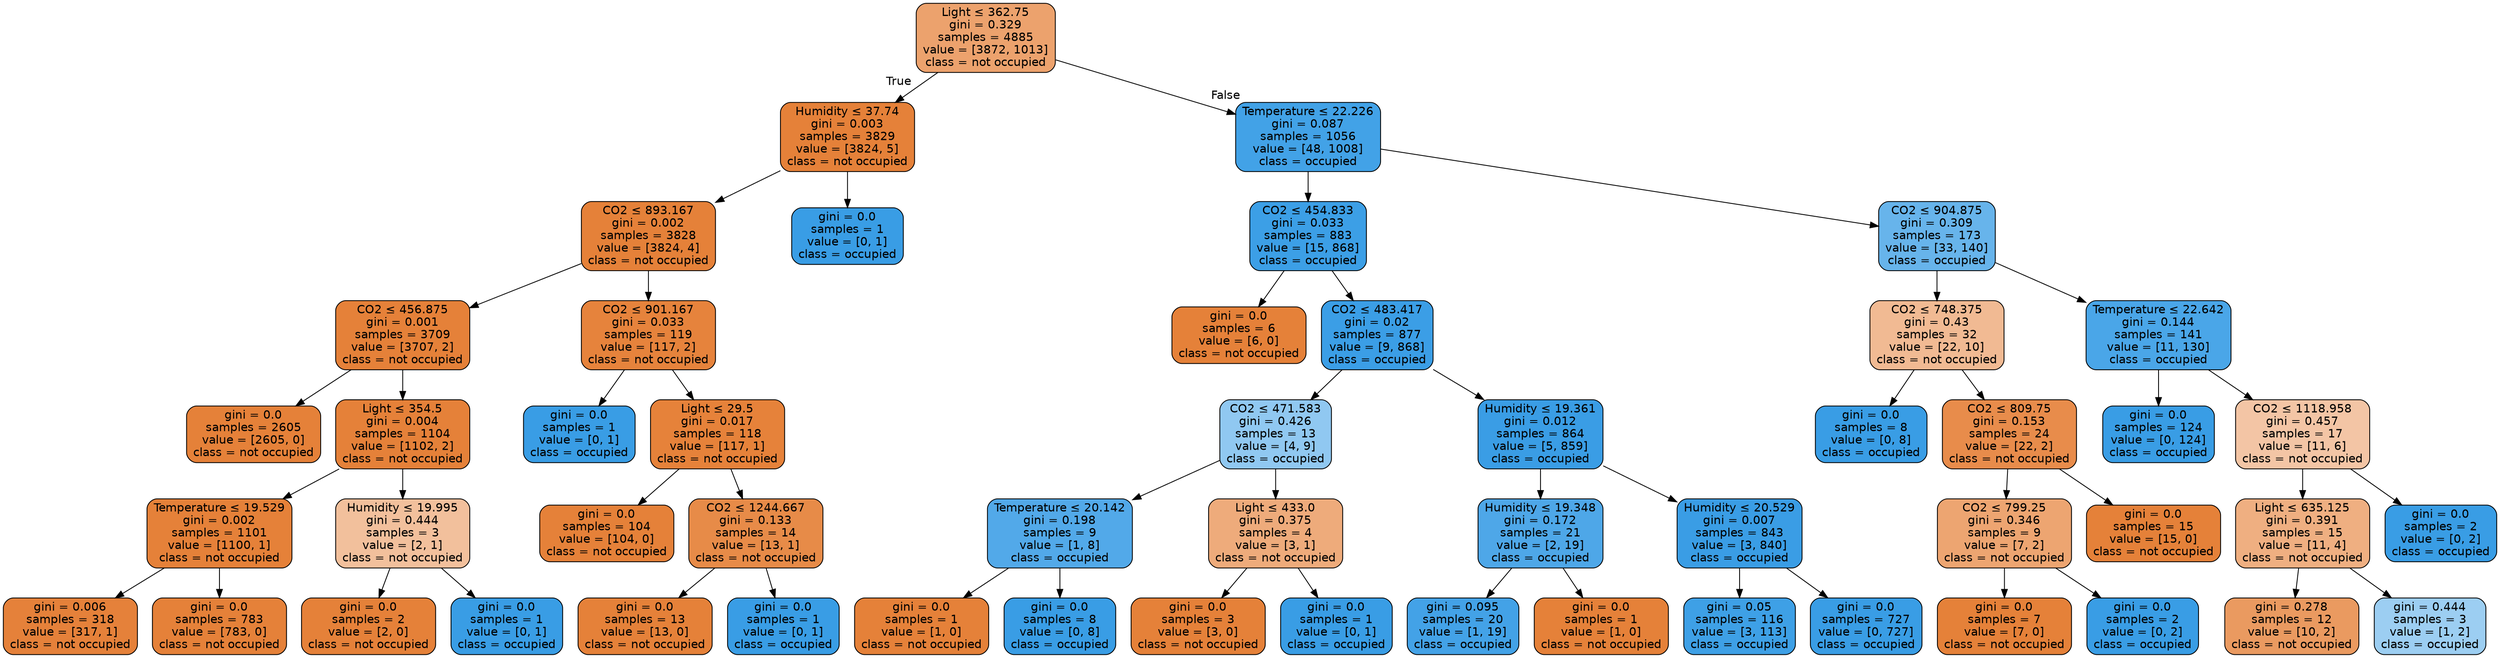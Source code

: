 digraph Tree {
node [shape=box, style="filled, rounded", color="black", fontname=helvetica] ;
edge [fontname=helvetica] ;
0 [label=<Light &le; 362.75<br/>gini = 0.329<br/>samples = 4885<br/>value = [3872, 1013]<br/>class = not occupied>, fillcolor="#e58139bc"] ;
1 [label=<Humidity &le; 37.74<br/>gini = 0.003<br/>samples = 3829<br/>value = [3824, 5]<br/>class = not occupied>, fillcolor="#e58139ff"] ;
0 -> 1 [labeldistance=2.5, labelangle=45, headlabel="True"] ;
2 [label=<CO2 &le; 893.167<br/>gini = 0.002<br/>samples = 3828<br/>value = [3824, 4]<br/>class = not occupied>, fillcolor="#e58139ff"] ;
1 -> 2 ;
3 [label=<CO2 &le; 456.875<br/>gini = 0.001<br/>samples = 3709<br/>value = [3707, 2]<br/>class = not occupied>, fillcolor="#e58139ff"] ;
2 -> 3 ;
4 [label=<gini = 0.0<br/>samples = 2605<br/>value = [2605, 0]<br/>class = not occupied>, fillcolor="#e58139ff"] ;
3 -> 4 ;
5 [label=<Light &le; 354.5<br/>gini = 0.004<br/>samples = 1104<br/>value = [1102, 2]<br/>class = not occupied>, fillcolor="#e58139ff"] ;
3 -> 5 ;
6 [label=<Temperature &le; 19.529<br/>gini = 0.002<br/>samples = 1101<br/>value = [1100, 1]<br/>class = not occupied>, fillcolor="#e58139ff"] ;
5 -> 6 ;
7 [label=<gini = 0.006<br/>samples = 318<br/>value = [317, 1]<br/>class = not occupied>, fillcolor="#e58139fe"] ;
6 -> 7 ;
8 [label=<gini = 0.0<br/>samples = 783<br/>value = [783, 0]<br/>class = not occupied>, fillcolor="#e58139ff"] ;
6 -> 8 ;
9 [label=<Humidity &le; 19.995<br/>gini = 0.444<br/>samples = 3<br/>value = [2, 1]<br/>class = not occupied>, fillcolor="#e581397f"] ;
5 -> 9 ;
10 [label=<gini = 0.0<br/>samples = 2<br/>value = [2, 0]<br/>class = not occupied>, fillcolor="#e58139ff"] ;
9 -> 10 ;
11 [label=<gini = 0.0<br/>samples = 1<br/>value = [0, 1]<br/>class = occupied>, fillcolor="#399de5ff"] ;
9 -> 11 ;
12 [label=<CO2 &le; 901.167<br/>gini = 0.033<br/>samples = 119<br/>value = [117, 2]<br/>class = not occupied>, fillcolor="#e58139fb"] ;
2 -> 12 ;
13 [label=<gini = 0.0<br/>samples = 1<br/>value = [0, 1]<br/>class = occupied>, fillcolor="#399de5ff"] ;
12 -> 13 ;
14 [label=<Light &le; 29.5<br/>gini = 0.017<br/>samples = 118<br/>value = [117, 1]<br/>class = not occupied>, fillcolor="#e58139fd"] ;
12 -> 14 ;
15 [label=<gini = 0.0<br/>samples = 104<br/>value = [104, 0]<br/>class = not occupied>, fillcolor="#e58139ff"] ;
14 -> 15 ;
16 [label=<CO2 &le; 1244.667<br/>gini = 0.133<br/>samples = 14<br/>value = [13, 1]<br/>class = not occupied>, fillcolor="#e58139eb"] ;
14 -> 16 ;
17 [label=<gini = 0.0<br/>samples = 13<br/>value = [13, 0]<br/>class = not occupied>, fillcolor="#e58139ff"] ;
16 -> 17 ;
18 [label=<gini = 0.0<br/>samples = 1<br/>value = [0, 1]<br/>class = occupied>, fillcolor="#399de5ff"] ;
16 -> 18 ;
19 [label=<gini = 0.0<br/>samples = 1<br/>value = [0, 1]<br/>class = occupied>, fillcolor="#399de5ff"] ;
1 -> 19 ;
20 [label=<Temperature &le; 22.226<br/>gini = 0.087<br/>samples = 1056<br/>value = [48, 1008]<br/>class = occupied>, fillcolor="#399de5f3"] ;
0 -> 20 [labeldistance=2.5, labelangle=-45, headlabel="False"] ;
21 [label=<CO2 &le; 454.833<br/>gini = 0.033<br/>samples = 883<br/>value = [15, 868]<br/>class = occupied>, fillcolor="#399de5fb"] ;
20 -> 21 ;
22 [label=<gini = 0.0<br/>samples = 6<br/>value = [6, 0]<br/>class = not occupied>, fillcolor="#e58139ff"] ;
21 -> 22 ;
23 [label=<CO2 &le; 483.417<br/>gini = 0.02<br/>samples = 877<br/>value = [9, 868]<br/>class = occupied>, fillcolor="#399de5fc"] ;
21 -> 23 ;
24 [label=<CO2 &le; 471.583<br/>gini = 0.426<br/>samples = 13<br/>value = [4, 9]<br/>class = occupied>, fillcolor="#399de58e"] ;
23 -> 24 ;
25 [label=<Temperature &le; 20.142<br/>gini = 0.198<br/>samples = 9<br/>value = [1, 8]<br/>class = occupied>, fillcolor="#399de5df"] ;
24 -> 25 ;
26 [label=<gini = 0.0<br/>samples = 1<br/>value = [1, 0]<br/>class = not occupied>, fillcolor="#e58139ff"] ;
25 -> 26 ;
27 [label=<gini = 0.0<br/>samples = 8<br/>value = [0, 8]<br/>class = occupied>, fillcolor="#399de5ff"] ;
25 -> 27 ;
28 [label=<Light &le; 433.0<br/>gini = 0.375<br/>samples = 4<br/>value = [3, 1]<br/>class = not occupied>, fillcolor="#e58139aa"] ;
24 -> 28 ;
29 [label=<gini = 0.0<br/>samples = 3<br/>value = [3, 0]<br/>class = not occupied>, fillcolor="#e58139ff"] ;
28 -> 29 ;
30 [label=<gini = 0.0<br/>samples = 1<br/>value = [0, 1]<br/>class = occupied>, fillcolor="#399de5ff"] ;
28 -> 30 ;
31 [label=<Humidity &le; 19.361<br/>gini = 0.012<br/>samples = 864<br/>value = [5, 859]<br/>class = occupied>, fillcolor="#399de5fe"] ;
23 -> 31 ;
32 [label=<Humidity &le; 19.348<br/>gini = 0.172<br/>samples = 21<br/>value = [2, 19]<br/>class = occupied>, fillcolor="#399de5e4"] ;
31 -> 32 ;
33 [label=<gini = 0.095<br/>samples = 20<br/>value = [1, 19]<br/>class = occupied>, fillcolor="#399de5f2"] ;
32 -> 33 ;
34 [label=<gini = 0.0<br/>samples = 1<br/>value = [1, 0]<br/>class = not occupied>, fillcolor="#e58139ff"] ;
32 -> 34 ;
35 [label=<Humidity &le; 20.529<br/>gini = 0.007<br/>samples = 843<br/>value = [3, 840]<br/>class = occupied>, fillcolor="#399de5fe"] ;
31 -> 35 ;
36 [label=<gini = 0.05<br/>samples = 116<br/>value = [3, 113]<br/>class = occupied>, fillcolor="#399de5f8"] ;
35 -> 36 ;
37 [label=<gini = 0.0<br/>samples = 727<br/>value = [0, 727]<br/>class = occupied>, fillcolor="#399de5ff"] ;
35 -> 37 ;
38 [label=<CO2 &le; 904.875<br/>gini = 0.309<br/>samples = 173<br/>value = [33, 140]<br/>class = occupied>, fillcolor="#399de5c3"] ;
20 -> 38 ;
39 [label=<CO2 &le; 748.375<br/>gini = 0.43<br/>samples = 32<br/>value = [22, 10]<br/>class = not occupied>, fillcolor="#e581398b"] ;
38 -> 39 ;
40 [label=<gini = 0.0<br/>samples = 8<br/>value = [0, 8]<br/>class = occupied>, fillcolor="#399de5ff"] ;
39 -> 40 ;
41 [label=<CO2 &le; 809.75<br/>gini = 0.153<br/>samples = 24<br/>value = [22, 2]<br/>class = not occupied>, fillcolor="#e58139e8"] ;
39 -> 41 ;
42 [label=<CO2 &le; 799.25<br/>gini = 0.346<br/>samples = 9<br/>value = [7, 2]<br/>class = not occupied>, fillcolor="#e58139b6"] ;
41 -> 42 ;
43 [label=<gini = 0.0<br/>samples = 7<br/>value = [7, 0]<br/>class = not occupied>, fillcolor="#e58139ff"] ;
42 -> 43 ;
44 [label=<gini = 0.0<br/>samples = 2<br/>value = [0, 2]<br/>class = occupied>, fillcolor="#399de5ff"] ;
42 -> 44 ;
45 [label=<gini = 0.0<br/>samples = 15<br/>value = [15, 0]<br/>class = not occupied>, fillcolor="#e58139ff"] ;
41 -> 45 ;
46 [label=<Temperature &le; 22.642<br/>gini = 0.144<br/>samples = 141<br/>value = [11, 130]<br/>class = occupied>, fillcolor="#399de5e9"] ;
38 -> 46 ;
47 [label=<gini = 0.0<br/>samples = 124<br/>value = [0, 124]<br/>class = occupied>, fillcolor="#399de5ff"] ;
46 -> 47 ;
48 [label=<CO2 &le; 1118.958<br/>gini = 0.457<br/>samples = 17<br/>value = [11, 6]<br/>class = not occupied>, fillcolor="#e5813974"] ;
46 -> 48 ;
49 [label=<Light &le; 635.125<br/>gini = 0.391<br/>samples = 15<br/>value = [11, 4]<br/>class = not occupied>, fillcolor="#e58139a2"] ;
48 -> 49 ;
50 [label=<gini = 0.278<br/>samples = 12<br/>value = [10, 2]<br/>class = not occupied>, fillcolor="#e58139cc"] ;
49 -> 50 ;
51 [label=<gini = 0.444<br/>samples = 3<br/>value = [1, 2]<br/>class = occupied>, fillcolor="#399de57f"] ;
49 -> 51 ;
52 [label=<gini = 0.0<br/>samples = 2<br/>value = [0, 2]<br/>class = occupied>, fillcolor="#399de5ff"] ;
48 -> 52 ;
}